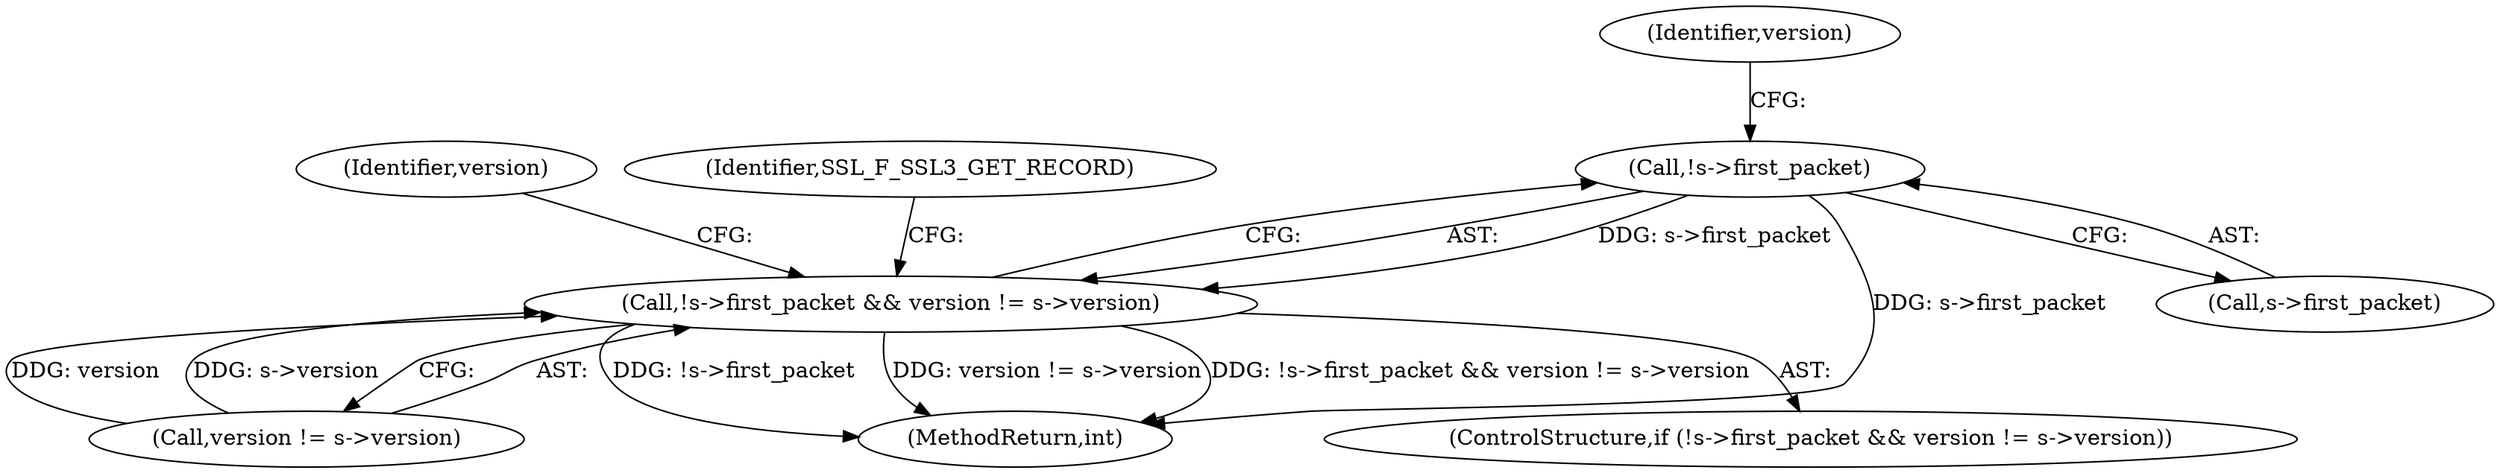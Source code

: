 digraph "0_openssl_4ad93618d26a3ea23d36ad5498ff4f59eff3a4d2_1@pointer" {
"1000394" [label="(Call,!s->first_packet)"];
"1000393" [label="(Call,!s->first_packet && version != s->version)"];
"1000450" [label="(Identifier,version)"];
"1000399" [label="(Identifier,version)"];
"1000398" [label="(Call,version != s->version)"];
"1000405" [label="(Identifier,SSL_F_SSL3_GET_RECORD)"];
"1000394" [label="(Call,!s->first_packet)"];
"1000393" [label="(Call,!s->first_packet && version != s->version)"];
"1001197" [label="(MethodReturn,int)"];
"1000395" [label="(Call,s->first_packet)"];
"1000392" [label="(ControlStructure,if (!s->first_packet && version != s->version))"];
"1000394" -> "1000393"  [label="AST: "];
"1000394" -> "1000395"  [label="CFG: "];
"1000395" -> "1000394"  [label="AST: "];
"1000399" -> "1000394"  [label="CFG: "];
"1000393" -> "1000394"  [label="CFG: "];
"1000394" -> "1001197"  [label="DDG: s->first_packet"];
"1000394" -> "1000393"  [label="DDG: s->first_packet"];
"1000393" -> "1000392"  [label="AST: "];
"1000393" -> "1000398"  [label="CFG: "];
"1000398" -> "1000393"  [label="AST: "];
"1000405" -> "1000393"  [label="CFG: "];
"1000450" -> "1000393"  [label="CFG: "];
"1000393" -> "1001197"  [label="DDG: !s->first_packet"];
"1000393" -> "1001197"  [label="DDG: version != s->version"];
"1000393" -> "1001197"  [label="DDG: !s->first_packet && version != s->version"];
"1000398" -> "1000393"  [label="DDG: version"];
"1000398" -> "1000393"  [label="DDG: s->version"];
}
